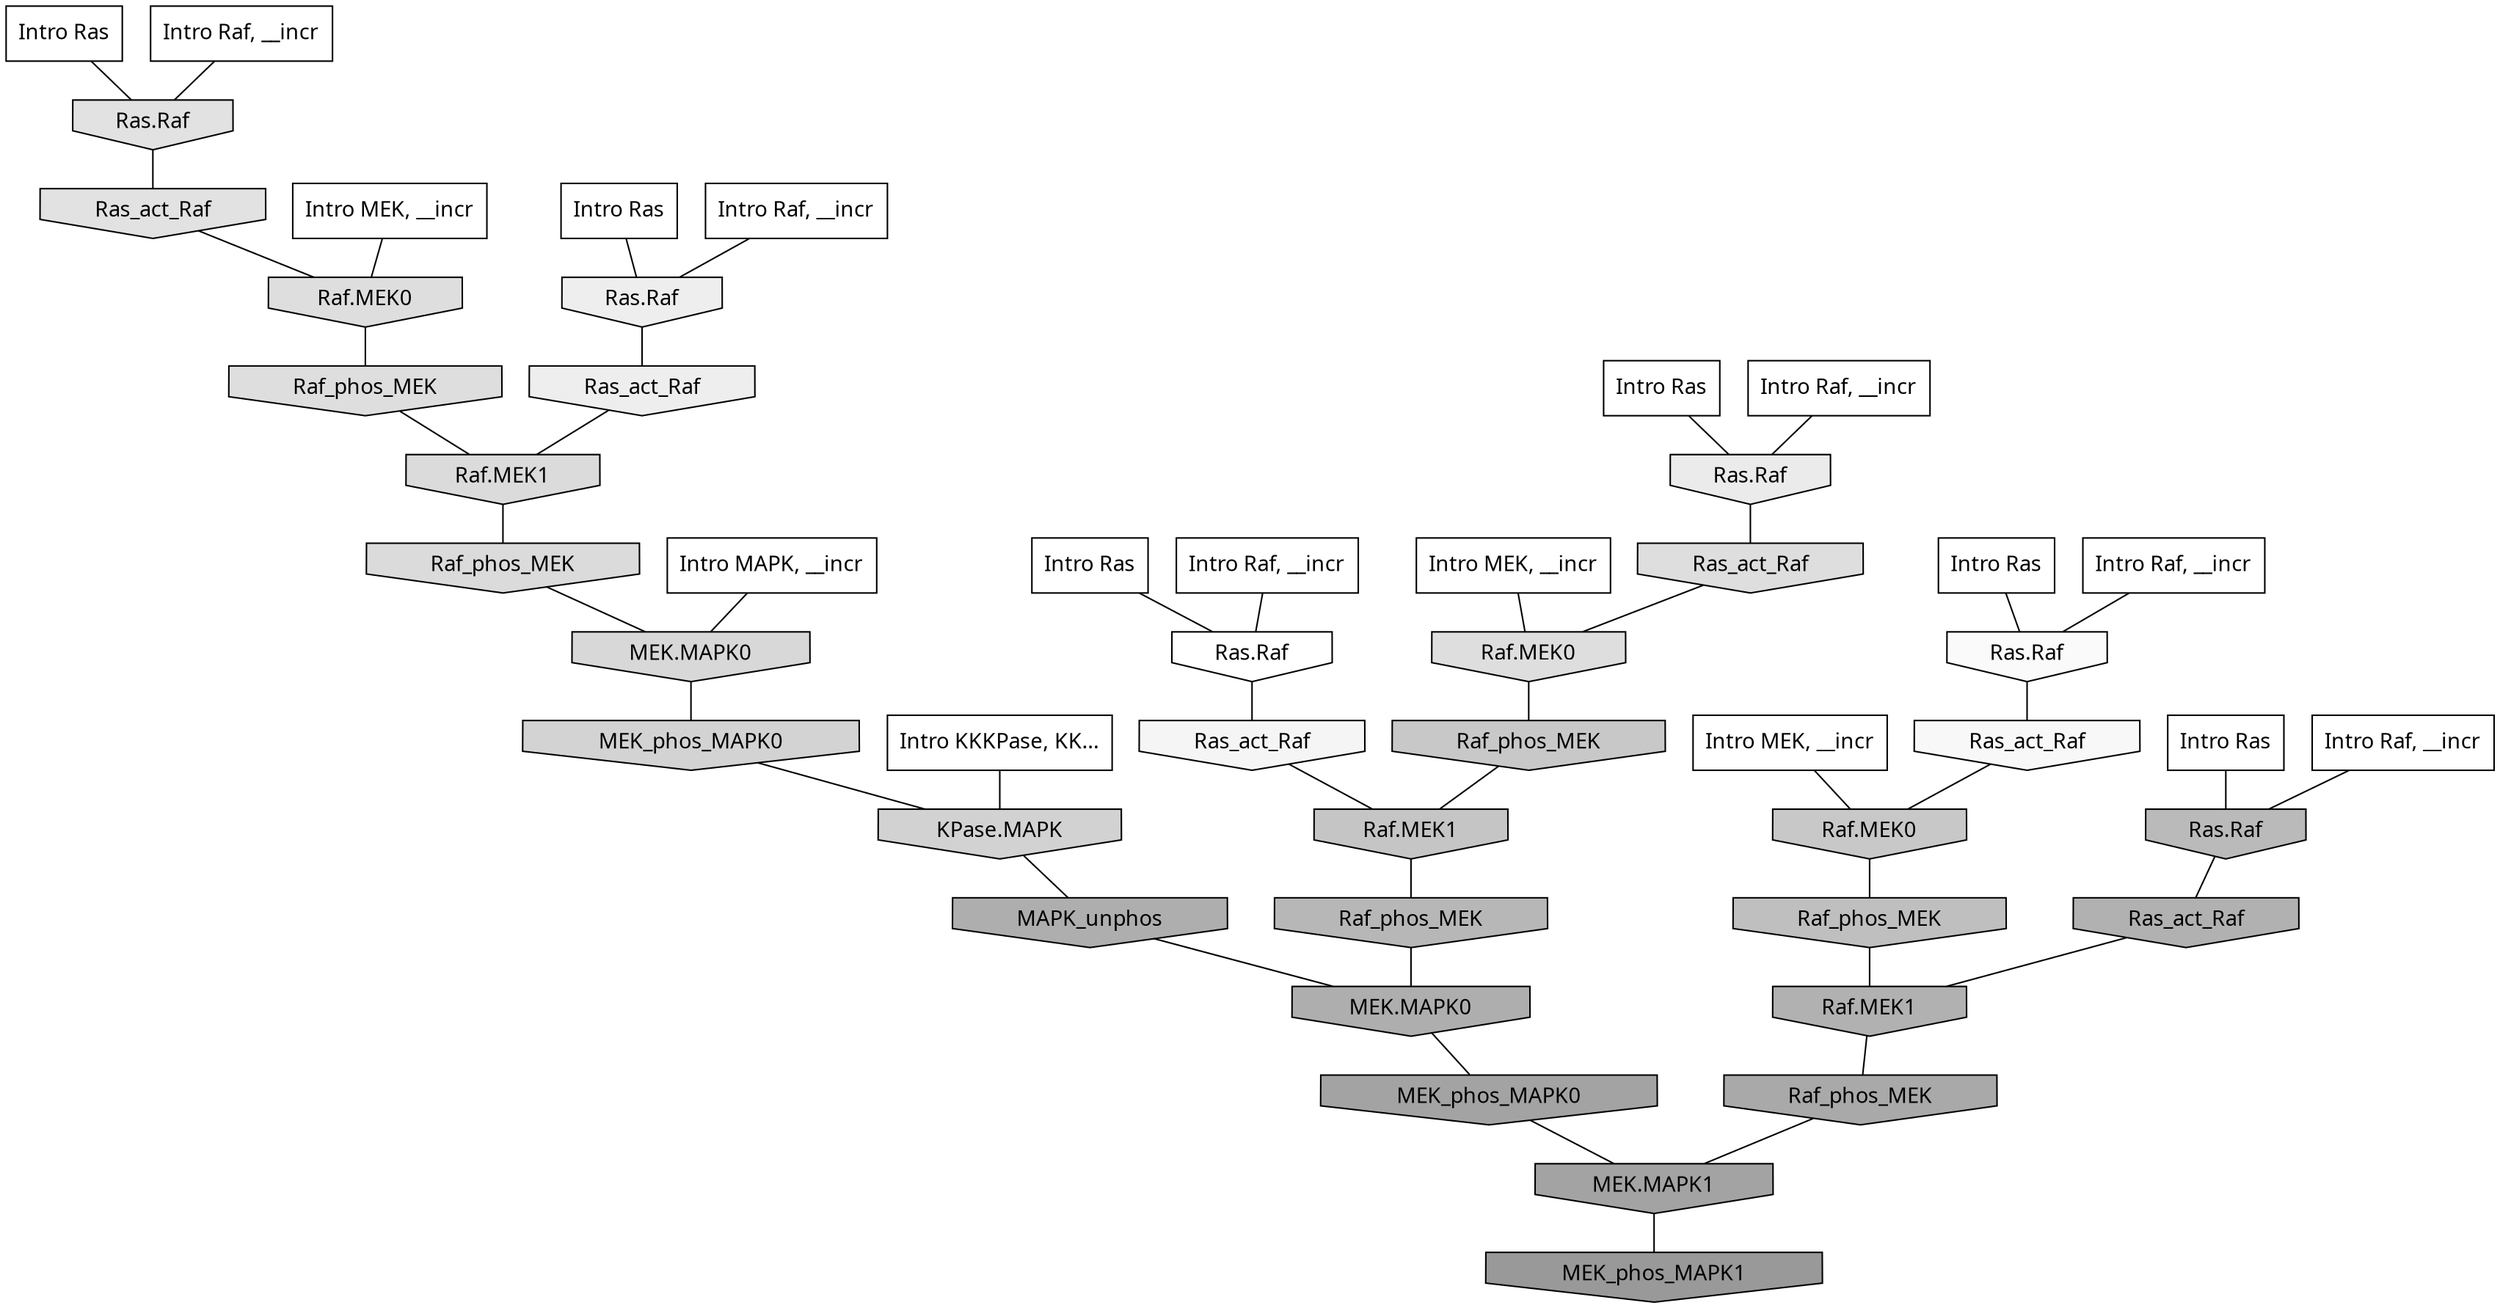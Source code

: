 digraph G{
  rankdir="TB";
  ranksep=0.30;
  node [fontname="CMU Serif"];
  edge [fontname="CMU Serif"];
  
  7 [label="Intro Ras", shape=rectangle, style=filled, fillcolor="0.000 0.000 1.000"]
  
  29 [label="Intro Ras", shape=rectangle, style=filled, fillcolor="0.000 0.000 1.000"]
  
  33 [label="Intro Ras", shape=rectangle, style=filled, fillcolor="0.000 0.000 1.000"]
  
  79 [label="Intro Ras", shape=rectangle, style=filled, fillcolor="0.000 0.000 1.000"]
  
  87 [label="Intro Ras", shape=rectangle, style=filled, fillcolor="0.000 0.000 1.000"]
  
  93 [label="Intro Ras", shape=rectangle, style=filled, fillcolor="0.000 0.000 1.000"]
  
  421 [label="Intro Raf, __incr", shape=rectangle, style=filled, fillcolor="0.000 0.000 1.000"]
  
  505 [label="Intro Raf, __incr", shape=rectangle, style=filled, fillcolor="0.000 0.000 1.000"]
  
  647 [label="Intro Raf, __incr", shape=rectangle, style=filled, fillcolor="0.000 0.000 1.000"]
  
  674 [label="Intro Raf, __incr", shape=rectangle, style=filled, fillcolor="0.000 0.000 1.000"]
  
  799 [label="Intro Raf, __incr", shape=rectangle, style=filled, fillcolor="0.000 0.000 1.000"]
  
  925 [label="Intro Raf, __incr", shape=rectangle, style=filled, fillcolor="0.000 0.000 1.000"]
  
  1394 [label="Intro MEK, __incr", shape=rectangle, style=filled, fillcolor="0.000 0.000 1.000"]
  
  1970 [label="Intro MEK, __incr", shape=rectangle, style=filled, fillcolor="0.000 0.000 1.000"]
  
  1982 [label="Intro MEK, __incr", shape=rectangle, style=filled, fillcolor="0.000 0.000 1.000"]
  
  2946 [label="Intro MAPK, __incr", shape=rectangle, style=filled, fillcolor="0.000 0.000 1.000"]
  
  3164 [label="Intro KKKPase, KK...", shape=rectangle, style=filled, fillcolor="0.000 0.000 1.000"]
  
  3296 [label="Ras.Raf", shape=invhouse, style=filled, fillcolor="0.000 0.000 1.000"]
  
  3537 [label="Ras.Raf", shape=invhouse, style=filled, fillcolor="0.000 0.000 0.977"]
  
  3645 [label="Ras_act_Raf", shape=invhouse, style=filled, fillcolor="0.000 0.000 0.969"]
  
  3826 [label="Ras_act_Raf", shape=invhouse, style=filled, fillcolor="0.000 0.000 0.959"]
  
  4439 [label="Ras.Raf", shape=invhouse, style=filled, fillcolor="0.000 0.000 0.932"]
  
  4505 [label="Ras_act_Raf", shape=invhouse, style=filled, fillcolor="0.000 0.000 0.930"]
  
  4824 [label="Ras.Raf", shape=invhouse, style=filled, fillcolor="0.000 0.000 0.918"]
  
  5696 [label="Ras.Raf", shape=invhouse, style=filled, fillcolor="0.000 0.000 0.884"]
  
  5705 [label="Ras_act_Raf", shape=invhouse, style=filled, fillcolor="0.000 0.000 0.883"]
  
  6076 [label="Raf.MEK0", shape=invhouse, style=filled, fillcolor="0.000 0.000 0.871"]
  
  6113 [label="Raf_phos_MEK", shape=invhouse, style=filled, fillcolor="0.000 0.000 0.870"]
  
  6156 [label="Ras_act_Raf", shape=invhouse, style=filled, fillcolor="0.000 0.000 0.868"]
  
  6159 [label="Raf.MEK0", shape=invhouse, style=filled, fillcolor="0.000 0.000 0.868"]
  
  6517 [label="Raf.MEK1", shape=invhouse, style=filled, fillcolor="0.000 0.000 0.859"]
  
  6635 [label="Raf_phos_MEK", shape=invhouse, style=filled, fillcolor="0.000 0.000 0.856"]
  
  7095 [label="MEK.MAPK0", shape=invhouse, style=filled, fillcolor="0.000 0.000 0.845"]
  
  8116 [label="MEK_phos_MAPK0", shape=invhouse, style=filled, fillcolor="0.000 0.000 0.825"]
  
  8183 [label="KPase.MAPK", shape=invhouse, style=filled, fillcolor="0.000 0.000 0.824"]
  
  10609 [label="Raf.MEK0", shape=invhouse, style=filled, fillcolor="0.000 0.000 0.785"]
  
  10731 [label="Raf_phos_MEK", shape=invhouse, style=filled, fillcolor="0.000 0.000 0.783"]
  
  11634 [label="Raf.MEK1", shape=invhouse, style=filled, fillcolor="0.000 0.000 0.772"]
  
  13908 [label="Raf_phos_MEK", shape=invhouse, style=filled, fillcolor="0.000 0.000 0.748"]
  
  15887 [label="Ras.Raf", shape=invhouse, style=filled, fillcolor="0.000 0.000 0.729"]
  
  16645 [label="Raf_phos_MEK", shape=invhouse, style=filled, fillcolor="0.000 0.000 0.717"]
  
  17753 [label="Ras_act_Raf", shape=invhouse, style=filled, fillcolor="0.000 0.000 0.695"]
  
  17755 [label="Raf.MEK1", shape=invhouse, style=filled, fillcolor="0.000 0.000 0.695"]
  
  18244 [label="MAPK_unphos", shape=invhouse, style=filled, fillcolor="0.000 0.000 0.682"]
  
  18245 [label="MEK.MAPK0", shape=invhouse, style=filled, fillcolor="0.000 0.000 0.682"]
  
  18976 [label="Raf_phos_MEK", shape=invhouse, style=filled, fillcolor="0.000 0.000 0.662"]
  
  19695 [label="MEK_phos_MAPK0", shape=invhouse, style=filled, fillcolor="0.000 0.000 0.638"]
  
  19696 [label="MEK.MAPK1", shape=invhouse, style=filled, fillcolor="0.000 0.000 0.638"]
  
  20739 [label="MEK_phos_MAPK1", shape=invhouse, style=filled, fillcolor="0.000 0.000 0.600"]
  
  
  19696 -> 20739 [dir=none, color="0.000 0.000 0.000"] 
  19695 -> 19696 [dir=none, color="0.000 0.000 0.000"] 
  18976 -> 19696 [dir=none, color="0.000 0.000 0.000"] 
  18245 -> 19695 [dir=none, color="0.000 0.000 0.000"] 
  18244 -> 18245 [dir=none, color="0.000 0.000 0.000"] 
  17755 -> 18976 [dir=none, color="0.000 0.000 0.000"] 
  17753 -> 17755 [dir=none, color="0.000 0.000 0.000"] 
  16645 -> 18245 [dir=none, color="0.000 0.000 0.000"] 
  15887 -> 17753 [dir=none, color="0.000 0.000 0.000"] 
  13908 -> 17755 [dir=none, color="0.000 0.000 0.000"] 
  11634 -> 16645 [dir=none, color="0.000 0.000 0.000"] 
  10731 -> 11634 [dir=none, color="0.000 0.000 0.000"] 
  10609 -> 13908 [dir=none, color="0.000 0.000 0.000"] 
  8183 -> 18244 [dir=none, color="0.000 0.000 0.000"] 
  8116 -> 8183 [dir=none, color="0.000 0.000 0.000"] 
  7095 -> 8116 [dir=none, color="0.000 0.000 0.000"] 
  6635 -> 7095 [dir=none, color="0.000 0.000 0.000"] 
  6517 -> 6635 [dir=none, color="0.000 0.000 0.000"] 
  6159 -> 10731 [dir=none, color="0.000 0.000 0.000"] 
  6156 -> 6159 [dir=none, color="0.000 0.000 0.000"] 
  6113 -> 6517 [dir=none, color="0.000 0.000 0.000"] 
  6076 -> 6113 [dir=none, color="0.000 0.000 0.000"] 
  5705 -> 6076 [dir=none, color="0.000 0.000 0.000"] 
  5696 -> 5705 [dir=none, color="0.000 0.000 0.000"] 
  4824 -> 6156 [dir=none, color="0.000 0.000 0.000"] 
  4505 -> 6517 [dir=none, color="0.000 0.000 0.000"] 
  4439 -> 4505 [dir=none, color="0.000 0.000 0.000"] 
  3826 -> 11634 [dir=none, color="0.000 0.000 0.000"] 
  3645 -> 10609 [dir=none, color="0.000 0.000 0.000"] 
  3537 -> 3645 [dir=none, color="0.000 0.000 0.000"] 
  3296 -> 3826 [dir=none, color="0.000 0.000 0.000"] 
  3164 -> 8183 [dir=none, color="0.000 0.000 0.000"] 
  2946 -> 7095 [dir=none, color="0.000 0.000 0.000"] 
  1982 -> 10609 [dir=none, color="0.000 0.000 0.000"] 
  1970 -> 6076 [dir=none, color="0.000 0.000 0.000"] 
  1394 -> 6159 [dir=none, color="0.000 0.000 0.000"] 
  925 -> 5696 [dir=none, color="0.000 0.000 0.000"] 
  799 -> 4824 [dir=none, color="0.000 0.000 0.000"] 
  674 -> 3537 [dir=none, color="0.000 0.000 0.000"] 
  647 -> 15887 [dir=none, color="0.000 0.000 0.000"] 
  505 -> 3296 [dir=none, color="0.000 0.000 0.000"] 
  421 -> 4439 [dir=none, color="0.000 0.000 0.000"] 
  93 -> 3537 [dir=none, color="0.000 0.000 0.000"] 
  87 -> 4439 [dir=none, color="0.000 0.000 0.000"] 
  79 -> 3296 [dir=none, color="0.000 0.000 0.000"] 
  33 -> 15887 [dir=none, color="0.000 0.000 0.000"] 
  29 -> 4824 [dir=none, color="0.000 0.000 0.000"] 
  7 -> 5696 [dir=none, color="0.000 0.000 0.000"] 
  
  }
